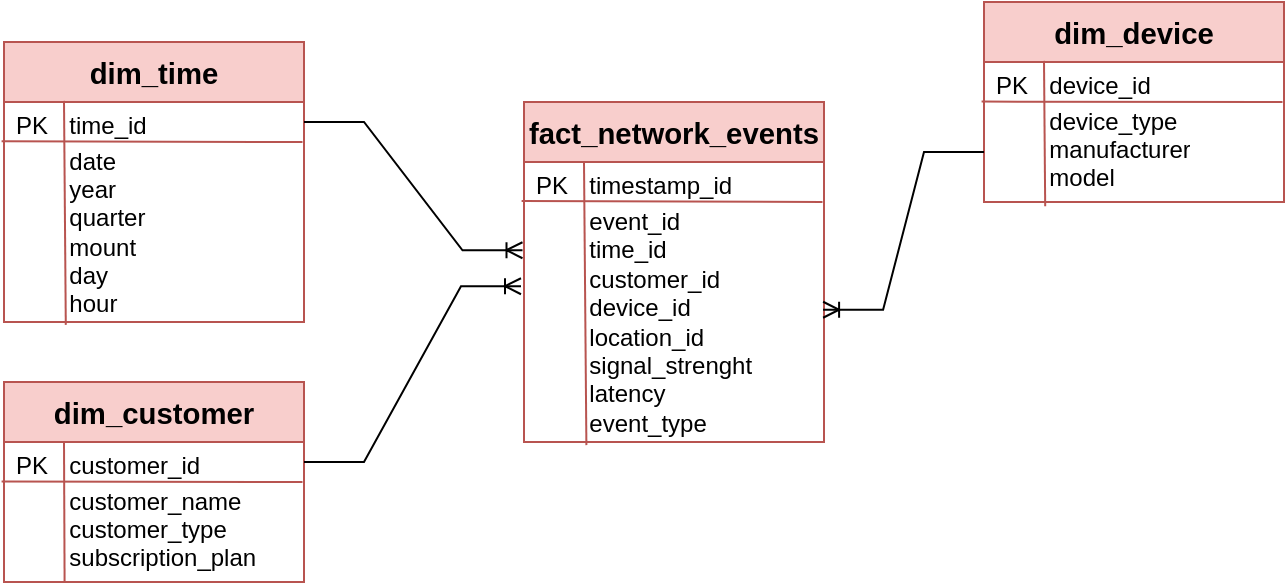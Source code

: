 <mxfile version="27.0.6">
  <diagram name="Страница — 1" id="p12RGT5GbrWCn0GkbNBI">
    <mxGraphModel dx="818" dy="521" grid="0" gridSize="10" guides="1" tooltips="1" connect="1" arrows="1" fold="1" page="1" pageScale="1" pageWidth="827" pageHeight="1169" math="0" shadow="0">
      <root>
        <mxCell id="0" />
        <mxCell id="1" parent="0" />
        <mxCell id="X4-3I0yr0--uQTuuGMOa-1" value="&lt;b&gt;&lt;span style=&quot;font-size:11.0pt;line-height:150%;&lt;br/&gt;font-family:&amp;quot;Times New Roman&amp;quot;,serif;mso-fareast-font-family:Calibri;mso-fareast-theme-font:&lt;br/&gt;minor-latin;mso-bidi-theme-font:minor-bidi;mso-font-kerning:0pt;mso-ligatures:&lt;br/&gt;none;mso-ansi-language:RU;mso-fareast-language:EN-US;mso-bidi-language:AR-SA&quot;&gt;fact_network_events&lt;/span&gt;&lt;/b&gt;" style="swimlane;fontStyle=0;childLayout=stackLayout;horizontal=1;startSize=30;horizontalStack=0;resizeParent=1;resizeParentMax=0;resizeLast=0;collapsible=1;marginBottom=0;whiteSpace=wrap;html=1;fillColor=#f8cecc;strokeColor=#b85450;" vertex="1" parent="1">
          <mxGeometry x="360" y="160" width="150" height="170" as="geometry" />
        </mxCell>
        <mxCell id="X4-3I0yr0--uQTuuGMOa-16" value="" style="endArrow=none;html=1;rounded=0;entryX=0.151;entryY=-0.028;entryDx=0;entryDy=0;entryPerimeter=0;fillColor=#f8cecc;strokeColor=#b85450;exitX=0.208;exitY=1.013;exitDx=0;exitDy=0;exitPerimeter=0;" edge="1" parent="X4-3I0yr0--uQTuuGMOa-1" source="X4-3I0yr0--uQTuuGMOa-4">
          <mxGeometry width="50" height="50" relative="1" as="geometry">
            <mxPoint x="31.35" y="160.56" as="sourcePoint" />
            <mxPoint x="30.0" y="30.0" as="targetPoint" />
          </mxGeometry>
        </mxCell>
        <mxCell id="X4-3I0yr0--uQTuuGMOa-3" value="&lt;span style=&quot;line-height: 150%;&quot;&gt;&lt;font style=&quot;font-size: 12px;&quot;&gt;PK&lt;span style=&quot;white-space: pre;&quot;&gt;&#x9;&lt;/span&gt;timestamp_id&lt;/font&gt;&lt;/span&gt;" style="text;strokeColor=none;fillColor=none;align=left;verticalAlign=middle;spacingLeft=4;spacingRight=4;overflow=hidden;points=[[0,0.5],[1,0.5]];portConstraint=eastwest;rotatable=0;whiteSpace=wrap;html=1;" vertex="1" parent="X4-3I0yr0--uQTuuGMOa-1">
          <mxGeometry y="30" width="150" height="20" as="geometry" />
        </mxCell>
        <mxCell id="X4-3I0yr0--uQTuuGMOa-4" value="&lt;span style=&quot;white-space: pre;&quot;&gt;&#x9;&lt;/span&gt;event_id&lt;div&gt;&lt;span style=&quot;white-space: pre;&quot;&gt;&#x9;&lt;/span&gt;time_id&lt;br&gt;&lt;div&gt;&lt;span style=&quot;white-space: pre;&quot;&gt;&#x9;&lt;/span&gt;customer_id&lt;div&gt;&lt;span style=&quot;white-space: pre;&quot;&gt;&#x9;&lt;/span&gt;device_id&lt;/div&gt;&lt;div&gt;&lt;span style=&quot;white-space: pre;&quot;&gt;&#x9;&lt;/span&gt;location_id&lt;/div&gt;&lt;div&gt;&lt;span style=&quot;white-space: pre;&quot;&gt;&#x9;&lt;/span&gt;signal_strenght&lt;/div&gt;&lt;div&gt;&lt;span style=&quot;white-space: pre;&quot;&gt;&#x9;&lt;/span&gt;latency&lt;/div&gt;&lt;div&gt;&lt;span style=&quot;white-space: pre;&quot;&gt;&#x9;&lt;/span&gt;event_type&lt;/div&gt;&lt;/div&gt;&lt;/div&gt;" style="text;strokeColor=none;fillColor=none;align=left;verticalAlign=middle;spacingLeft=4;spacingRight=4;overflow=hidden;points=[[0,0.5],[1,0.5]];portConstraint=eastwest;rotatable=0;whiteSpace=wrap;html=1;" vertex="1" parent="X4-3I0yr0--uQTuuGMOa-1">
          <mxGeometry y="50" width="150" height="120" as="geometry" />
        </mxCell>
        <mxCell id="X4-3I0yr0--uQTuuGMOa-17" value="" style="endArrow=none;html=1;rounded=0;fillColor=#f8cecc;strokeColor=#b85450;exitX=-0.008;exitY=-0.004;exitDx=0;exitDy=0;exitPerimeter=0;entryX=0.995;entryY=0;entryDx=0;entryDy=0;entryPerimeter=0;" edge="1" parent="X4-3I0yr0--uQTuuGMOa-1" source="X4-3I0yr0--uQTuuGMOa-4" target="X4-3I0yr0--uQTuuGMOa-4">
          <mxGeometry width="50" height="50" relative="1" as="geometry">
            <mxPoint x="-99" y="161" as="sourcePoint" />
            <mxPoint x="20" y="60" as="targetPoint" />
          </mxGeometry>
        </mxCell>
        <mxCell id="X4-3I0yr0--uQTuuGMOa-18" value="&lt;b&gt;&lt;span style=&quot;font-size:11.0pt;line-height:150%;&lt;br/&gt;font-family:&amp;quot;Times New Roman&amp;quot;,serif;mso-fareast-font-family:Calibri;mso-fareast-theme-font:&lt;br/&gt;minor-latin;mso-bidi-theme-font:minor-bidi;mso-font-kerning:0pt;mso-ligatures:&lt;br/&gt;none;mso-ansi-language:RU;mso-fareast-language:EN-US;mso-bidi-language:AR-SA&quot;&gt;dim_customer&lt;/span&gt;&lt;/b&gt;" style="swimlane;fontStyle=0;childLayout=stackLayout;horizontal=1;startSize=30;horizontalStack=0;resizeParent=1;resizeParentMax=0;resizeLast=0;collapsible=1;marginBottom=0;whiteSpace=wrap;html=1;fillColor=#f8cecc;strokeColor=#b85450;" vertex="1" parent="1">
          <mxGeometry x="100" y="300" width="150" height="100" as="geometry">
            <mxRectangle x="100" y="300" width="135" height="34" as="alternateBounds" />
          </mxGeometry>
        </mxCell>
        <mxCell id="X4-3I0yr0--uQTuuGMOa-19" value="&lt;span style=&quot;line-height: 150%;&quot;&gt;&lt;font style=&quot;font-size: 12px;&quot;&gt;PK&lt;span style=&quot;white-space: pre;&quot;&gt;&#x9;&lt;/span&gt;customer_id&lt;/font&gt;&lt;/span&gt;" style="text;strokeColor=none;fillColor=none;align=left;verticalAlign=middle;spacingLeft=4;spacingRight=4;overflow=hidden;points=[[0,0.5],[1,0.5]];portConstraint=eastwest;rotatable=0;whiteSpace=wrap;html=1;" vertex="1" parent="X4-3I0yr0--uQTuuGMOa-18">
          <mxGeometry y="30" width="150" height="20" as="geometry" />
        </mxCell>
        <mxCell id="X4-3I0yr0--uQTuuGMOa-20" value="" style="endArrow=none;html=1;rounded=0;entryX=0.151;entryY=-0.028;entryDx=0;entryDy=0;entryPerimeter=0;fillColor=#f8cecc;strokeColor=#b85450;exitX=0.202;exitY=1.008;exitDx=0;exitDy=0;exitPerimeter=0;" edge="1" parent="X4-3I0yr0--uQTuuGMOa-18" source="X4-3I0yr0--uQTuuGMOa-21">
          <mxGeometry width="50" height="50" relative="1" as="geometry">
            <mxPoint x="31.35" y="160" as="sourcePoint" />
            <mxPoint x="30.0" y="29.44" as="targetPoint" />
          </mxGeometry>
        </mxCell>
        <mxCell id="X4-3I0yr0--uQTuuGMOa-21" value="&lt;span style=&quot;white-space: pre;&quot;&gt;&#x9;&lt;/span&gt;customer_name&lt;div&gt;&lt;span style=&quot;white-space: pre;&quot;&gt;&#x9;&lt;/span&gt;customer_type&lt;div&gt;&lt;span style=&quot;white-space: pre;&quot;&gt;&#x9;&lt;/span&gt;subscription_plan&lt;/div&gt;&lt;div&gt;&lt;br&gt;&lt;/div&gt;&lt;/div&gt;" style="text;strokeColor=none;fillColor=none;align=left;verticalAlign=middle;spacingLeft=4;spacingRight=4;overflow=hidden;points=[[0,0.5],[1,0.5]];portConstraint=eastwest;rotatable=0;whiteSpace=wrap;html=1;" vertex="1" parent="X4-3I0yr0--uQTuuGMOa-18">
          <mxGeometry y="50" width="150" height="50" as="geometry" />
        </mxCell>
        <mxCell id="X4-3I0yr0--uQTuuGMOa-22" value="" style="endArrow=none;html=1;rounded=0;fillColor=#f8cecc;strokeColor=#b85450;exitX=-0.008;exitY=-0.004;exitDx=0;exitDy=0;exitPerimeter=0;entryX=0.995;entryY=0;entryDx=0;entryDy=0;entryPerimeter=0;" edge="1" parent="X4-3I0yr0--uQTuuGMOa-18" source="X4-3I0yr0--uQTuuGMOa-21" target="X4-3I0yr0--uQTuuGMOa-21">
          <mxGeometry width="50" height="50" relative="1" as="geometry">
            <mxPoint x="-99" y="161" as="sourcePoint" />
            <mxPoint x="20" y="60" as="targetPoint" />
          </mxGeometry>
        </mxCell>
        <mxCell id="X4-3I0yr0--uQTuuGMOa-23" value="&lt;b&gt;&lt;span style=&quot;font-size:11.0pt;line-height:150%;&lt;br/&gt;font-family:&amp;quot;Times New Roman&amp;quot;,serif;mso-fareast-font-family:Calibri;mso-fareast-theme-font:&lt;br/&gt;minor-latin;mso-bidi-theme-font:minor-bidi;mso-font-kerning:0pt;mso-ligatures:&lt;br/&gt;none;mso-ansi-language:RU;mso-fareast-language:EN-US;mso-bidi-language:AR-SA&quot;&gt;dim_time&lt;/span&gt;&lt;/b&gt;" style="swimlane;fontStyle=0;childLayout=stackLayout;horizontal=1;startSize=30;horizontalStack=0;resizeParent=1;resizeParentMax=0;resizeLast=0;collapsible=1;marginBottom=0;whiteSpace=wrap;html=1;fillColor=#f8cecc;strokeColor=#b85450;" vertex="1" parent="1">
          <mxGeometry x="100" y="130" width="150" height="140" as="geometry" />
        </mxCell>
        <mxCell id="X4-3I0yr0--uQTuuGMOa-24" value="&lt;span style=&quot;line-height: 150%;&quot;&gt;&lt;font style=&quot;font-size: 12px;&quot;&gt;PK&lt;span style=&quot;white-space: pre;&quot;&gt;&#x9;&lt;/span&gt;time_id&lt;/font&gt;&lt;/span&gt;" style="text;strokeColor=none;fillColor=none;align=left;verticalAlign=middle;spacingLeft=4;spacingRight=4;overflow=hidden;points=[[0,0.5],[1,0.5]];portConstraint=eastwest;rotatable=0;whiteSpace=wrap;html=1;" vertex="1" parent="X4-3I0yr0--uQTuuGMOa-23">
          <mxGeometry y="30" width="150" height="20" as="geometry" />
        </mxCell>
        <mxCell id="X4-3I0yr0--uQTuuGMOa-25" value="" style="endArrow=none;html=1;rounded=0;entryX=0.151;entryY=-0.028;entryDx=0;entryDy=0;entryPerimeter=0;fillColor=#f8cecc;strokeColor=#b85450;exitX=0.206;exitY=1.016;exitDx=0;exitDy=0;exitPerimeter=0;" edge="1" parent="X4-3I0yr0--uQTuuGMOa-23" source="X4-3I0yr0--uQTuuGMOa-26">
          <mxGeometry width="50" height="50" relative="1" as="geometry">
            <mxPoint x="31.35" y="160" as="sourcePoint" />
            <mxPoint x="30.0" y="29.44" as="targetPoint" />
          </mxGeometry>
        </mxCell>
        <mxCell id="X4-3I0yr0--uQTuuGMOa-26" value="&lt;span style=&quot;white-space: pre;&quot;&gt;&#x9;&lt;/span&gt;date&lt;div&gt;&lt;span style=&quot;white-space: pre;&quot;&gt;&#x9;&lt;/span&gt;year&lt;div&gt;&lt;span style=&quot;white-space: pre;&quot;&gt;&#x9;&lt;/span&gt;quarter&lt;/div&gt;&lt;div&gt;&lt;span style=&quot;white-space: pre;&quot;&gt;&#x9;&lt;/span&gt;mount&lt;/div&gt;&lt;div&gt;&lt;span style=&quot;white-space: pre;&quot;&gt;&#x9;&lt;/span&gt;day&lt;/div&gt;&lt;div&gt;&lt;span style=&quot;white-space: pre;&quot;&gt;&#x9;&lt;/span&gt;hour&lt;/div&gt;&lt;/div&gt;" style="text;strokeColor=none;fillColor=none;align=left;verticalAlign=middle;spacingLeft=4;spacingRight=4;overflow=hidden;points=[[0,0.5],[1,0.5]];portConstraint=eastwest;rotatable=0;whiteSpace=wrap;html=1;" vertex="1" parent="X4-3I0yr0--uQTuuGMOa-23">
          <mxGeometry y="50" width="150" height="90" as="geometry" />
        </mxCell>
        <mxCell id="X4-3I0yr0--uQTuuGMOa-27" value="" style="endArrow=none;html=1;rounded=0;fillColor=#f8cecc;strokeColor=#b85450;exitX=-0.008;exitY=-0.004;exitDx=0;exitDy=0;exitPerimeter=0;entryX=0.995;entryY=0;entryDx=0;entryDy=0;entryPerimeter=0;" edge="1" parent="X4-3I0yr0--uQTuuGMOa-23" source="X4-3I0yr0--uQTuuGMOa-26" target="X4-3I0yr0--uQTuuGMOa-26">
          <mxGeometry width="50" height="50" relative="1" as="geometry">
            <mxPoint x="-99" y="161" as="sourcePoint" />
            <mxPoint x="20" y="60" as="targetPoint" />
          </mxGeometry>
        </mxCell>
        <mxCell id="X4-3I0yr0--uQTuuGMOa-28" value="&lt;b&gt;&lt;span style=&quot;font-size:11.0pt;line-height:150%;&lt;br/&gt;font-family:&amp;quot;Times New Roman&amp;quot;,serif;mso-fareast-font-family:Calibri;mso-fareast-theme-font:&lt;br/&gt;minor-latin;mso-bidi-theme-font:minor-bidi;mso-font-kerning:0pt;mso-ligatures:&lt;br/&gt;none;mso-ansi-language:RU;mso-fareast-language:EN-US;mso-bidi-language:AR-SA&quot;&gt;dim_device&lt;/span&gt;&lt;/b&gt;" style="swimlane;fontStyle=0;childLayout=stackLayout;horizontal=1;startSize=30;horizontalStack=0;resizeParent=1;resizeParentMax=0;resizeLast=0;collapsible=1;marginBottom=0;whiteSpace=wrap;html=1;fillColor=#f8cecc;strokeColor=#b85450;" vertex="1" parent="1">
          <mxGeometry x="590" y="110" width="150" height="100" as="geometry" />
        </mxCell>
        <mxCell id="X4-3I0yr0--uQTuuGMOa-29" value="&lt;span style=&quot;line-height: 150%;&quot;&gt;&lt;font style=&quot;font-size: 12px;&quot;&gt;PK&lt;span style=&quot;white-space: pre;&quot;&gt;&#x9;&lt;/span&gt;device_id&lt;/font&gt;&lt;/span&gt;" style="text;strokeColor=none;fillColor=none;align=left;verticalAlign=middle;spacingLeft=4;spacingRight=4;overflow=hidden;points=[[0,0.5],[1,0.5]];portConstraint=eastwest;rotatable=0;whiteSpace=wrap;html=1;" vertex="1" parent="X4-3I0yr0--uQTuuGMOa-28">
          <mxGeometry y="30" width="150" height="20" as="geometry" />
        </mxCell>
        <mxCell id="X4-3I0yr0--uQTuuGMOa-30" value="" style="endArrow=none;html=1;rounded=0;entryX=0.151;entryY=-0.028;entryDx=0;entryDy=0;entryPerimeter=0;fillColor=#f8cecc;strokeColor=#b85450;exitX=0.204;exitY=1.042;exitDx=0;exitDy=0;exitPerimeter=0;" edge="1" parent="X4-3I0yr0--uQTuuGMOa-28" source="X4-3I0yr0--uQTuuGMOa-31">
          <mxGeometry width="50" height="50" relative="1" as="geometry">
            <mxPoint x="31.35" y="160" as="sourcePoint" />
            <mxPoint x="30.0" y="29.44" as="targetPoint" />
          </mxGeometry>
        </mxCell>
        <mxCell id="X4-3I0yr0--uQTuuGMOa-31" value="&lt;span style=&quot;white-space: pre;&quot;&gt;&#x9;&lt;/span&gt;device_type&lt;div&gt;&lt;span style=&quot;white-space: pre;&quot;&gt;&#x9;&lt;/span&gt;manufacturer&lt;div&gt;&lt;span style=&quot;white-space: pre;&quot;&gt;&#x9;&lt;/span&gt;model&lt;/div&gt;&lt;div&gt;&lt;br&gt;&lt;/div&gt;&lt;/div&gt;" style="text;strokeColor=none;fillColor=none;align=left;verticalAlign=middle;spacingLeft=4;spacingRight=4;overflow=hidden;points=[[0,0.5],[1,0.5]];portConstraint=eastwest;rotatable=0;whiteSpace=wrap;html=1;" vertex="1" parent="X4-3I0yr0--uQTuuGMOa-28">
          <mxGeometry y="50" width="150" height="50" as="geometry" />
        </mxCell>
        <mxCell id="X4-3I0yr0--uQTuuGMOa-32" value="" style="endArrow=none;html=1;rounded=0;fillColor=#f8cecc;strokeColor=#b85450;exitX=-0.008;exitY=-0.004;exitDx=0;exitDy=0;exitPerimeter=0;entryX=0.995;entryY=0;entryDx=0;entryDy=0;entryPerimeter=0;" edge="1" parent="X4-3I0yr0--uQTuuGMOa-28" source="X4-3I0yr0--uQTuuGMOa-31" target="X4-3I0yr0--uQTuuGMOa-31">
          <mxGeometry width="50" height="50" relative="1" as="geometry">
            <mxPoint x="-99" y="161" as="sourcePoint" />
            <mxPoint x="20" y="60" as="targetPoint" />
          </mxGeometry>
        </mxCell>
        <mxCell id="X4-3I0yr0--uQTuuGMOa-39" value="" style="edgeStyle=entityRelationEdgeStyle;fontSize=12;html=1;endArrow=ERoneToMany;rounded=0;exitX=1;exitY=0.5;exitDx=0;exitDy=0;entryX=-0.005;entryY=0.201;entryDx=0;entryDy=0;entryPerimeter=0;" edge="1" parent="1" source="X4-3I0yr0--uQTuuGMOa-24" target="X4-3I0yr0--uQTuuGMOa-4">
          <mxGeometry width="100" height="100" relative="1" as="geometry">
            <mxPoint x="260" y="310" as="sourcePoint" />
            <mxPoint x="360" y="210" as="targetPoint" />
          </mxGeometry>
        </mxCell>
        <mxCell id="X4-3I0yr0--uQTuuGMOa-40" value="" style="edgeStyle=entityRelationEdgeStyle;fontSize=12;html=1;endArrow=ERoneToMany;rounded=0;entryX=-0.01;entryY=0.351;entryDx=0;entryDy=0;entryPerimeter=0;exitX=1;exitY=0.5;exitDx=0;exitDy=0;" edge="1" parent="1" source="X4-3I0yr0--uQTuuGMOa-19" target="X4-3I0yr0--uQTuuGMOa-4">
          <mxGeometry width="100" height="100" relative="1" as="geometry">
            <mxPoint x="250" y="380" as="sourcePoint" />
            <mxPoint x="350" y="280" as="targetPoint" />
          </mxGeometry>
        </mxCell>
        <mxCell id="X4-3I0yr0--uQTuuGMOa-42" value="" style="edgeStyle=entityRelationEdgeStyle;fontSize=12;html=1;endArrow=ERoneToMany;rounded=0;exitX=0;exitY=0.5;exitDx=0;exitDy=0;entryX=0.997;entryY=0.449;entryDx=0;entryDy=0;entryPerimeter=0;" edge="1" parent="1" source="X4-3I0yr0--uQTuuGMOa-31" target="X4-3I0yr0--uQTuuGMOa-4">
          <mxGeometry width="100" height="100" relative="1" as="geometry">
            <mxPoint x="640" y="400" as="sourcePoint" />
            <mxPoint x="430" y="360" as="targetPoint" />
            <Array as="points">
              <mxPoint x="640" y="270" />
              <mxPoint x="590" y="270" />
              <mxPoint x="530" y="440" />
              <mxPoint x="550" y="270" />
              <mxPoint x="590" y="350" />
              <mxPoint x="490" y="360" />
            </Array>
          </mxGeometry>
        </mxCell>
      </root>
    </mxGraphModel>
  </diagram>
</mxfile>
